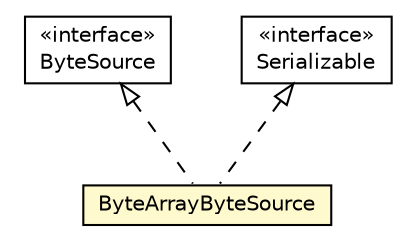#!/usr/local/bin/dot
#
# Class diagram 
# Generated by UMLGraph version R5_6-24-gf6e263 (http://www.umlgraph.org/)
#

digraph G {
	edge [fontname="Helvetica",fontsize=10,labelfontname="Helvetica",labelfontsize=10];
	node [fontname="Helvetica",fontsize=10,shape=plaintext];
	nodesep=0.25;
	ranksep=0.5;
	// org.qiweb.util.ByteArrayByteSource
	c5765 [label=<<table title="org.qiweb.util.ByteArrayByteSource" border="0" cellborder="1" cellspacing="0" cellpadding="2" port="p" bgcolor="lemonChiffon" href="./ByteArrayByteSource.html">
		<tr><td><table border="0" cellspacing="0" cellpadding="1">
<tr><td align="center" balign="center"> ByteArrayByteSource </td></tr>
		</table></td></tr>
		</table>>, URL="./ByteArrayByteSource.html", fontname="Helvetica", fontcolor="black", fontsize=10.0];
	// org.qiweb.util.ByteSource
	c5766 [label=<<table title="org.qiweb.util.ByteSource" border="0" cellborder="1" cellspacing="0" cellpadding="2" port="p" href="./ByteSource.html">
		<tr><td><table border="0" cellspacing="0" cellpadding="1">
<tr><td align="center" balign="center"> &#171;interface&#187; </td></tr>
<tr><td align="center" balign="center"> ByteSource </td></tr>
		</table></td></tr>
		</table>>, URL="./ByteSource.html", fontname="Helvetica", fontcolor="black", fontsize=10.0];
	//org.qiweb.util.ByteArrayByteSource implements org.qiweb.util.ByteSource
	c5766:p -> c5765:p [dir=back,arrowtail=empty,style=dashed];
	//org.qiweb.util.ByteArrayByteSource implements java.io.Serializable
	c5829:p -> c5765:p [dir=back,arrowtail=empty,style=dashed];
	// java.io.Serializable
	c5829 [label=<<table title="java.io.Serializable" border="0" cellborder="1" cellspacing="0" cellpadding="2" port="p" href="http://docs.oracle.com/javase/8/docs/api/java/io/Serializable.html">
		<tr><td><table border="0" cellspacing="0" cellpadding="1">
<tr><td align="center" balign="center"> &#171;interface&#187; </td></tr>
<tr><td align="center" balign="center"> Serializable </td></tr>
		</table></td></tr>
		</table>>, URL="http://docs.oracle.com/javase/8/docs/api/java/io/Serializable.html", fontname="Helvetica", fontcolor="black", fontsize=10.0];
}

